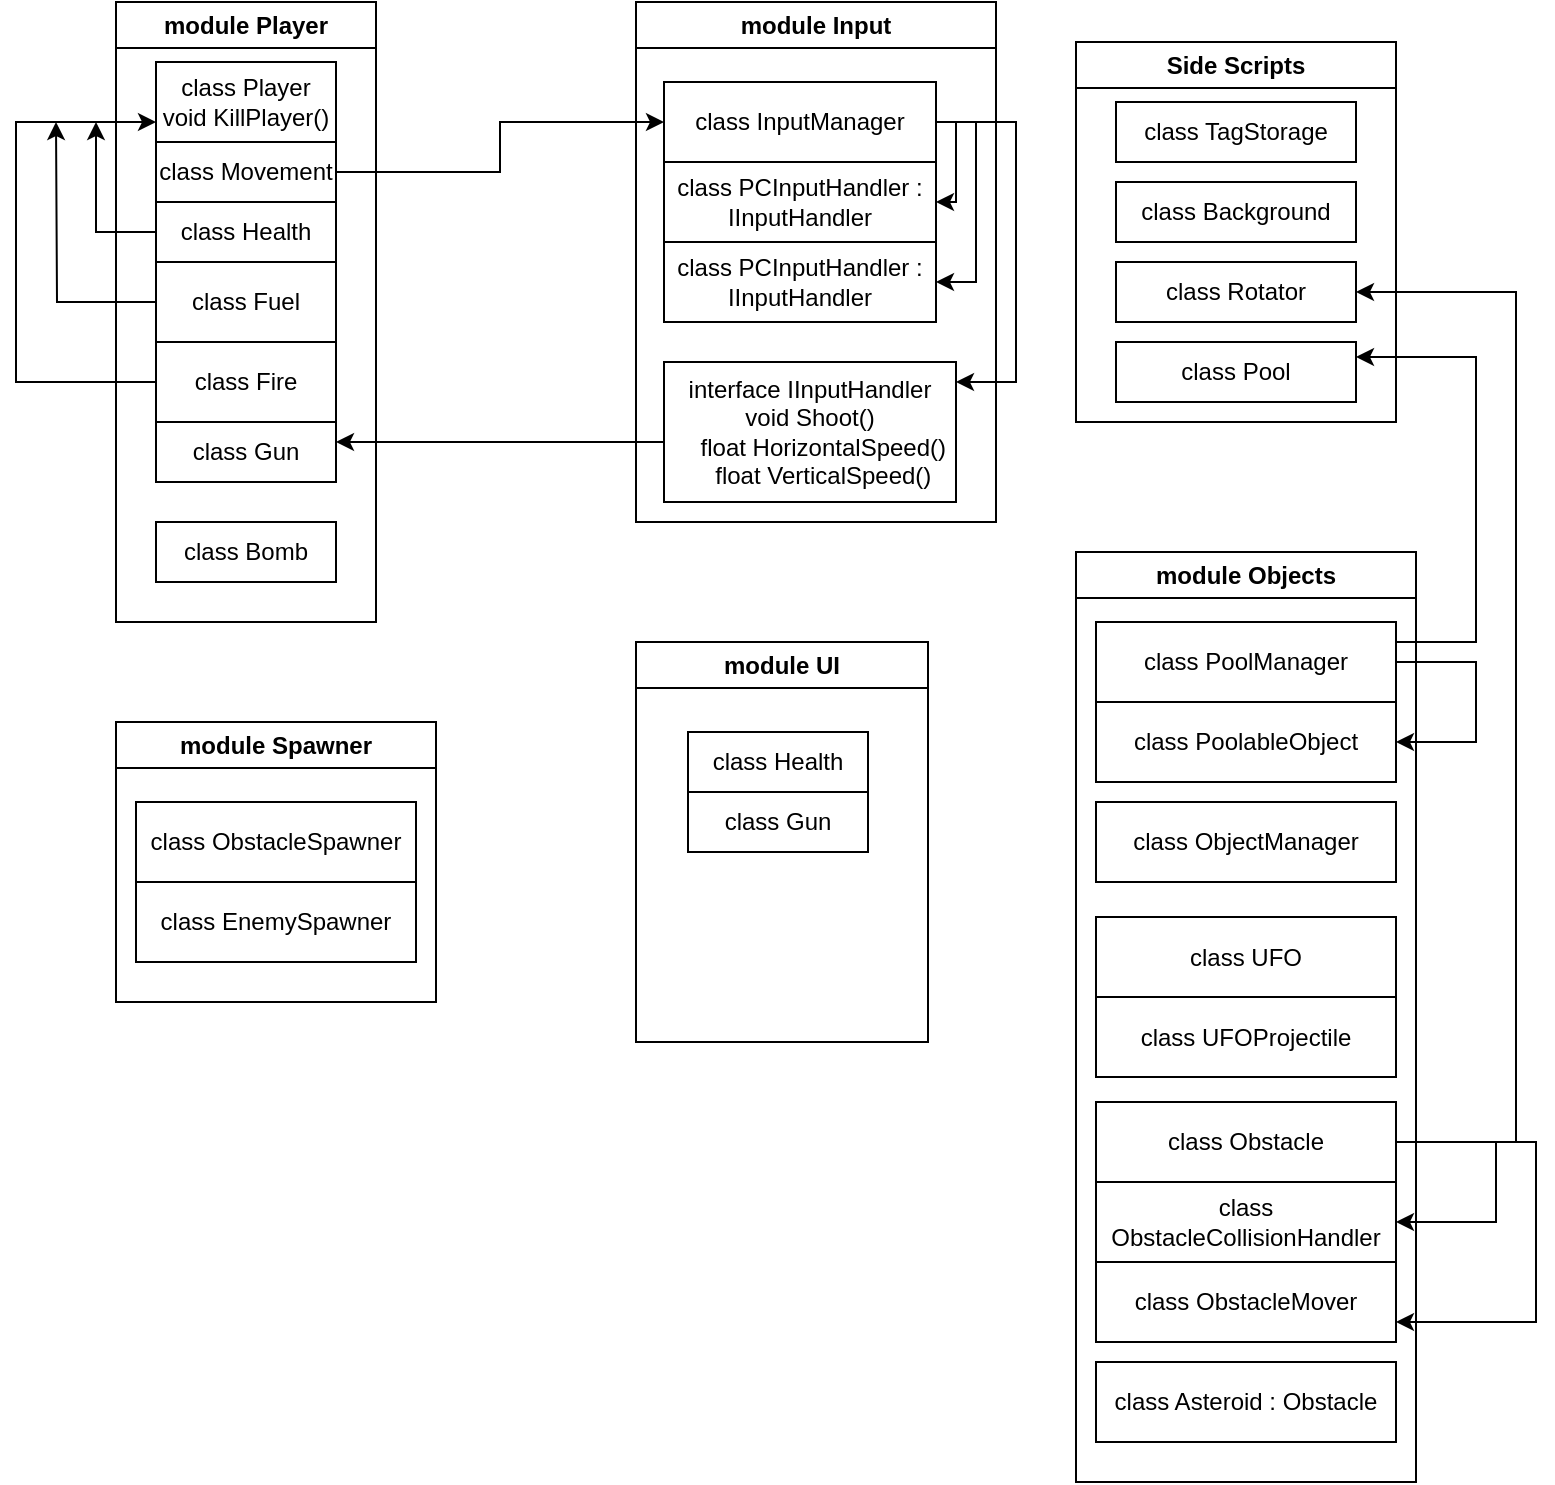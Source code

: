 <mxfile version="21.7.2" type="device">
  <diagram name="Страница — 1" id="xIHzZWK0bw2Ru02BTdqz">
    <mxGraphModel dx="1313" dy="678" grid="1" gridSize="10" guides="1" tooltips="1" connect="1" arrows="1" fold="1" page="1" pageScale="1" pageWidth="827" pageHeight="1169" math="0" shadow="0">
      <root>
        <mxCell id="0" />
        <mxCell id="1" parent="0" />
        <mxCell id="6rtu0sULZkxl0jV3cqLl-7" value="module Player" style="swimlane;whiteSpace=wrap;html=1;" vertex="1" parent="1">
          <mxGeometry x="80" y="60" width="130" height="310" as="geometry">
            <mxRectangle x="70" y="140" width="120" height="30" as="alternateBounds" />
          </mxGeometry>
        </mxCell>
        <mxCell id="6rtu0sULZkxl0jV3cqLl-11" value="class Player&lt;br&gt;void KillPlayer()" style="rounded=0;whiteSpace=wrap;html=1;" vertex="1" parent="6rtu0sULZkxl0jV3cqLl-7">
          <mxGeometry x="20" y="30" width="90" height="40" as="geometry" />
        </mxCell>
        <mxCell id="6rtu0sULZkxl0jV3cqLl-12" value="class Movement" style="rounded=0;whiteSpace=wrap;html=1;" vertex="1" parent="6rtu0sULZkxl0jV3cqLl-7">
          <mxGeometry x="20" y="70" width="90" height="30" as="geometry" />
        </mxCell>
        <mxCell id="6rtu0sULZkxl0jV3cqLl-16" style="edgeStyle=orthogonalEdgeStyle;rounded=0;orthogonalLoop=1;jettySize=auto;html=1;" edge="1" parent="6rtu0sULZkxl0jV3cqLl-7" source="6rtu0sULZkxl0jV3cqLl-14">
          <mxGeometry relative="1" as="geometry">
            <mxPoint x="-10" y="60" as="targetPoint" />
            <Array as="points">
              <mxPoint x="-10" y="115" />
              <mxPoint x="-10" y="60" />
            </Array>
          </mxGeometry>
        </mxCell>
        <mxCell id="6rtu0sULZkxl0jV3cqLl-14" value="class Health" style="rounded=0;whiteSpace=wrap;html=1;" vertex="1" parent="6rtu0sULZkxl0jV3cqLl-7">
          <mxGeometry x="20" y="100" width="90" height="30" as="geometry" />
        </mxCell>
        <mxCell id="6rtu0sULZkxl0jV3cqLl-23" style="edgeStyle=orthogonalEdgeStyle;rounded=0;orthogonalLoop=1;jettySize=auto;html=1;" edge="1" parent="6rtu0sULZkxl0jV3cqLl-7" source="6rtu0sULZkxl0jV3cqLl-17">
          <mxGeometry relative="1" as="geometry">
            <mxPoint x="-30" y="60" as="targetPoint" />
          </mxGeometry>
        </mxCell>
        <mxCell id="6rtu0sULZkxl0jV3cqLl-17" value="class Fuel" style="rounded=0;whiteSpace=wrap;html=1;" vertex="1" parent="6rtu0sULZkxl0jV3cqLl-7">
          <mxGeometry x="20" y="130" width="90" height="40" as="geometry" />
        </mxCell>
        <mxCell id="6rtu0sULZkxl0jV3cqLl-21" style="edgeStyle=orthogonalEdgeStyle;rounded=0;orthogonalLoop=1;jettySize=auto;html=1;entryX=0;entryY=0.75;entryDx=0;entryDy=0;" edge="1" parent="6rtu0sULZkxl0jV3cqLl-7" source="6rtu0sULZkxl0jV3cqLl-20" target="6rtu0sULZkxl0jV3cqLl-11">
          <mxGeometry relative="1" as="geometry">
            <Array as="points">
              <mxPoint x="-50" y="190" />
              <mxPoint x="-50" y="60" />
            </Array>
          </mxGeometry>
        </mxCell>
        <mxCell id="6rtu0sULZkxl0jV3cqLl-20" value="class Fire" style="rounded=0;whiteSpace=wrap;html=1;" vertex="1" parent="6rtu0sULZkxl0jV3cqLl-7">
          <mxGeometry x="20" y="170" width="90" height="40" as="geometry" />
        </mxCell>
        <mxCell id="6rtu0sULZkxl0jV3cqLl-24" value="class Gun" style="rounded=0;whiteSpace=wrap;html=1;" vertex="1" parent="6rtu0sULZkxl0jV3cqLl-7">
          <mxGeometry x="20" y="210" width="90" height="30" as="geometry" />
        </mxCell>
        <mxCell id="6rtu0sULZkxl0jV3cqLl-25" value="class Bomb" style="rounded=0;whiteSpace=wrap;html=1;" vertex="1" parent="6rtu0sULZkxl0jV3cqLl-7">
          <mxGeometry x="20" y="260" width="90" height="30" as="geometry" />
        </mxCell>
        <mxCell id="6rtu0sULZkxl0jV3cqLl-26" value="module Input" style="swimlane;whiteSpace=wrap;html=1;" vertex="1" parent="1">
          <mxGeometry x="340" y="60" width="180" height="260" as="geometry" />
        </mxCell>
        <mxCell id="6rtu0sULZkxl0jV3cqLl-31" style="edgeStyle=orthogonalEdgeStyle;rounded=0;orthogonalLoop=1;jettySize=auto;html=1;" edge="1" parent="6rtu0sULZkxl0jV3cqLl-26" source="6rtu0sULZkxl0jV3cqLl-27" target="6rtu0sULZkxl0jV3cqLl-30">
          <mxGeometry relative="1" as="geometry">
            <Array as="points">
              <mxPoint x="190" y="60" />
              <mxPoint x="190" y="190" />
            </Array>
          </mxGeometry>
        </mxCell>
        <mxCell id="6rtu0sULZkxl0jV3cqLl-35" style="edgeStyle=orthogonalEdgeStyle;rounded=0;orthogonalLoop=1;jettySize=auto;html=1;entryX=1;entryY=0.5;entryDx=0;entryDy=0;" edge="1" parent="6rtu0sULZkxl0jV3cqLl-26" source="6rtu0sULZkxl0jV3cqLl-27" target="6rtu0sULZkxl0jV3cqLl-28">
          <mxGeometry relative="1" as="geometry">
            <mxPoint x="160" y="100" as="targetPoint" />
            <Array as="points">
              <mxPoint x="160" y="60" />
              <mxPoint x="160" y="100" />
            </Array>
          </mxGeometry>
        </mxCell>
        <mxCell id="6rtu0sULZkxl0jV3cqLl-36" style="edgeStyle=orthogonalEdgeStyle;rounded=0;orthogonalLoop=1;jettySize=auto;html=1;entryX=1;entryY=0.5;entryDx=0;entryDy=0;" edge="1" parent="6rtu0sULZkxl0jV3cqLl-26" source="6rtu0sULZkxl0jV3cqLl-27" target="6rtu0sULZkxl0jV3cqLl-29">
          <mxGeometry relative="1" as="geometry">
            <mxPoint x="170" y="140" as="targetPoint" />
            <Array as="points">
              <mxPoint x="170" y="60" />
              <mxPoint x="170" y="140" />
            </Array>
          </mxGeometry>
        </mxCell>
        <mxCell id="6rtu0sULZkxl0jV3cqLl-27" value="class InputManager" style="rounded=0;whiteSpace=wrap;html=1;" vertex="1" parent="6rtu0sULZkxl0jV3cqLl-26">
          <mxGeometry x="14" y="40" width="136" height="40" as="geometry" />
        </mxCell>
        <mxCell id="6rtu0sULZkxl0jV3cqLl-28" value="class PCInputHandler : IInputHandler" style="rounded=0;whiteSpace=wrap;html=1;" vertex="1" parent="6rtu0sULZkxl0jV3cqLl-26">
          <mxGeometry x="14" y="80" width="136" height="40" as="geometry" />
        </mxCell>
        <mxCell id="6rtu0sULZkxl0jV3cqLl-29" value="class PCInputHandler : IInputHandler" style="rounded=0;whiteSpace=wrap;html=1;" vertex="1" parent="6rtu0sULZkxl0jV3cqLl-26">
          <mxGeometry x="14" y="120" width="136" height="40" as="geometry" />
        </mxCell>
        <mxCell id="6rtu0sULZkxl0jV3cqLl-30" value="interface IInputHandler&lt;br&gt;&lt;div&gt;void Shoot()&lt;/div&gt;&lt;div&gt;&amp;nbsp; &amp;nbsp; float HorizontalSpeed()&lt;/div&gt;&lt;div&gt;&amp;nbsp; &amp;nbsp; float VerticalSpeed()&lt;/div&gt;" style="rounded=0;whiteSpace=wrap;html=1;" vertex="1" parent="6rtu0sULZkxl0jV3cqLl-26">
          <mxGeometry x="14" y="180" width="146" height="70" as="geometry" />
        </mxCell>
        <mxCell id="6rtu0sULZkxl0jV3cqLl-32" style="edgeStyle=orthogonalEdgeStyle;rounded=0;orthogonalLoop=1;jettySize=auto;html=1;" edge="1" parent="1" source="6rtu0sULZkxl0jV3cqLl-30">
          <mxGeometry relative="1" as="geometry">
            <mxPoint x="190" y="280" as="targetPoint" />
            <Array as="points">
              <mxPoint x="190" y="280" />
            </Array>
          </mxGeometry>
        </mxCell>
        <mxCell id="6rtu0sULZkxl0jV3cqLl-34" style="edgeStyle=orthogonalEdgeStyle;rounded=0;orthogonalLoop=1;jettySize=auto;html=1;entryX=0;entryY=0.5;entryDx=0;entryDy=0;" edge="1" parent="1" source="6rtu0sULZkxl0jV3cqLl-12" target="6rtu0sULZkxl0jV3cqLl-27">
          <mxGeometry relative="1" as="geometry" />
        </mxCell>
        <mxCell id="6rtu0sULZkxl0jV3cqLl-39" value="module Spawner" style="swimlane;whiteSpace=wrap;html=1;" vertex="1" parent="1">
          <mxGeometry x="80" y="420" width="160" height="140" as="geometry" />
        </mxCell>
        <mxCell id="6rtu0sULZkxl0jV3cqLl-40" value="class ObstacleSpawner" style="rounded=0;whiteSpace=wrap;html=1;" vertex="1" parent="6rtu0sULZkxl0jV3cqLl-39">
          <mxGeometry x="10" y="40" width="140" height="40" as="geometry" />
        </mxCell>
        <mxCell id="6rtu0sULZkxl0jV3cqLl-41" value="class EnemySpawner" style="rounded=0;whiteSpace=wrap;html=1;" vertex="1" parent="6rtu0sULZkxl0jV3cqLl-39">
          <mxGeometry x="10" y="80" width="140" height="40" as="geometry" />
        </mxCell>
        <mxCell id="6rtu0sULZkxl0jV3cqLl-42" value="module Objects" style="swimlane;whiteSpace=wrap;html=1;" vertex="1" parent="1">
          <mxGeometry x="560" y="335" width="170" height="465" as="geometry" />
        </mxCell>
        <mxCell id="6rtu0sULZkxl0jV3cqLl-49" style="edgeStyle=orthogonalEdgeStyle;rounded=0;orthogonalLoop=1;jettySize=auto;html=1;entryX=1;entryY=0.5;entryDx=0;entryDy=0;" edge="1" parent="6rtu0sULZkxl0jV3cqLl-42" source="6rtu0sULZkxl0jV3cqLl-46" target="6rtu0sULZkxl0jV3cqLl-47">
          <mxGeometry relative="1" as="geometry">
            <mxPoint x="170" y="95" as="targetPoint" />
            <Array as="points">
              <mxPoint x="200" y="55" />
              <mxPoint x="200" y="95" />
            </Array>
          </mxGeometry>
        </mxCell>
        <mxCell id="6rtu0sULZkxl0jV3cqLl-46" value="class PoolManager" style="rounded=0;whiteSpace=wrap;html=1;" vertex="1" parent="6rtu0sULZkxl0jV3cqLl-42">
          <mxGeometry x="10" y="35" width="150" height="40" as="geometry" />
        </mxCell>
        <mxCell id="6rtu0sULZkxl0jV3cqLl-47" value="class PoolableObject" style="rounded=0;whiteSpace=wrap;html=1;" vertex="1" parent="6rtu0sULZkxl0jV3cqLl-42">
          <mxGeometry x="10" y="75" width="150" height="40" as="geometry" />
        </mxCell>
        <mxCell id="6rtu0sULZkxl0jV3cqLl-50" value="class ObjectManager" style="rounded=0;whiteSpace=wrap;html=1;" vertex="1" parent="6rtu0sULZkxl0jV3cqLl-42">
          <mxGeometry x="10" y="125" width="150" height="40" as="geometry" />
        </mxCell>
        <mxCell id="6rtu0sULZkxl0jV3cqLl-52" value="class UFO" style="rounded=0;whiteSpace=wrap;html=1;" vertex="1" parent="6rtu0sULZkxl0jV3cqLl-42">
          <mxGeometry x="10" y="182.5" width="150" height="40" as="geometry" />
        </mxCell>
        <mxCell id="6rtu0sULZkxl0jV3cqLl-53" value="class UFOProjectile" style="rounded=0;whiteSpace=wrap;html=1;" vertex="1" parent="6rtu0sULZkxl0jV3cqLl-42">
          <mxGeometry x="10" y="222.5" width="150" height="40" as="geometry" />
        </mxCell>
        <mxCell id="6rtu0sULZkxl0jV3cqLl-58" style="edgeStyle=orthogonalEdgeStyle;rounded=0;orthogonalLoop=1;jettySize=auto;html=1;entryX=1;entryY=0.75;entryDx=0;entryDy=0;" edge="1" parent="6rtu0sULZkxl0jV3cqLl-42" source="6rtu0sULZkxl0jV3cqLl-54" target="6rtu0sULZkxl0jV3cqLl-56">
          <mxGeometry relative="1" as="geometry">
            <Array as="points">
              <mxPoint x="230" y="295" />
              <mxPoint x="230" y="385" />
            </Array>
          </mxGeometry>
        </mxCell>
        <mxCell id="6rtu0sULZkxl0jV3cqLl-59" style="edgeStyle=orthogonalEdgeStyle;rounded=0;orthogonalLoop=1;jettySize=auto;html=1;entryX=1;entryY=0.5;entryDx=0;entryDy=0;" edge="1" parent="6rtu0sULZkxl0jV3cqLl-42" source="6rtu0sULZkxl0jV3cqLl-54" target="6rtu0sULZkxl0jV3cqLl-55">
          <mxGeometry relative="1" as="geometry">
            <Array as="points">
              <mxPoint x="210" y="295" />
              <mxPoint x="210" y="335" />
            </Array>
          </mxGeometry>
        </mxCell>
        <mxCell id="6rtu0sULZkxl0jV3cqLl-54" value="class Obstacle" style="rounded=0;whiteSpace=wrap;html=1;" vertex="1" parent="6rtu0sULZkxl0jV3cqLl-42">
          <mxGeometry x="10" y="275" width="150" height="40" as="geometry" />
        </mxCell>
        <mxCell id="6rtu0sULZkxl0jV3cqLl-55" value="class ObstacleCollisionHandler" style="rounded=0;whiteSpace=wrap;html=1;" vertex="1" parent="6rtu0sULZkxl0jV3cqLl-42">
          <mxGeometry x="10" y="315" width="150" height="40" as="geometry" />
        </mxCell>
        <mxCell id="6rtu0sULZkxl0jV3cqLl-56" value="class ObstacleMover" style="rounded=0;whiteSpace=wrap;html=1;" vertex="1" parent="6rtu0sULZkxl0jV3cqLl-42">
          <mxGeometry x="10" y="355" width="150" height="40" as="geometry" />
        </mxCell>
        <mxCell id="6rtu0sULZkxl0jV3cqLl-57" value="class Asteroid : Obstacle" style="rounded=0;whiteSpace=wrap;html=1;" vertex="1" parent="6rtu0sULZkxl0jV3cqLl-42">
          <mxGeometry x="10" y="405" width="150" height="40" as="geometry" />
        </mxCell>
        <mxCell id="6rtu0sULZkxl0jV3cqLl-43" value="Side Scripts" style="swimlane;whiteSpace=wrap;html=1;" vertex="1" parent="1">
          <mxGeometry x="560" y="80" width="160" height="190" as="geometry" />
        </mxCell>
        <mxCell id="6rtu0sULZkxl0jV3cqLl-38" value="class TagStorage" style="rounded=0;whiteSpace=wrap;html=1;" vertex="1" parent="6rtu0sULZkxl0jV3cqLl-43">
          <mxGeometry x="20" y="30" width="120" height="30" as="geometry" />
        </mxCell>
        <mxCell id="6rtu0sULZkxl0jV3cqLl-37" value="class Background" style="rounded=0;whiteSpace=wrap;html=1;" vertex="1" parent="6rtu0sULZkxl0jV3cqLl-43">
          <mxGeometry x="20" y="70" width="120" height="30" as="geometry" />
        </mxCell>
        <mxCell id="6rtu0sULZkxl0jV3cqLl-44" value="class Rotator" style="rounded=0;whiteSpace=wrap;html=1;" vertex="1" parent="6rtu0sULZkxl0jV3cqLl-43">
          <mxGeometry x="20" y="110" width="120" height="30" as="geometry" />
        </mxCell>
        <mxCell id="6rtu0sULZkxl0jV3cqLl-45" value="class Pool" style="rounded=0;whiteSpace=wrap;html=1;" vertex="1" parent="6rtu0sULZkxl0jV3cqLl-43">
          <mxGeometry x="20" y="150" width="120" height="30" as="geometry" />
        </mxCell>
        <mxCell id="6rtu0sULZkxl0jV3cqLl-48" style="edgeStyle=orthogonalEdgeStyle;rounded=0;orthogonalLoop=1;jettySize=auto;html=1;entryX=1;entryY=0.25;entryDx=0;entryDy=0;" edge="1" parent="1" source="6rtu0sULZkxl0jV3cqLl-46" target="6rtu0sULZkxl0jV3cqLl-45">
          <mxGeometry relative="1" as="geometry">
            <mxPoint x="800" y="230" as="targetPoint" />
            <Array as="points">
              <mxPoint x="760" y="380" />
              <mxPoint x="760" y="238" />
            </Array>
          </mxGeometry>
        </mxCell>
        <mxCell id="6rtu0sULZkxl0jV3cqLl-60" style="edgeStyle=orthogonalEdgeStyle;rounded=0;orthogonalLoop=1;jettySize=auto;html=1;entryX=1;entryY=0.5;entryDx=0;entryDy=0;" edge="1" parent="1" source="6rtu0sULZkxl0jV3cqLl-54" target="6rtu0sULZkxl0jV3cqLl-44">
          <mxGeometry relative="1" as="geometry">
            <Array as="points">
              <mxPoint x="780" y="630" />
              <mxPoint x="780" y="205" />
            </Array>
          </mxGeometry>
        </mxCell>
        <mxCell id="6rtu0sULZkxl0jV3cqLl-61" value="module UI" style="swimlane;whiteSpace=wrap;html=1;" vertex="1" parent="1">
          <mxGeometry x="340" y="380" width="146" height="200" as="geometry" />
        </mxCell>
        <mxCell id="6rtu0sULZkxl0jV3cqLl-62" value="class Health" style="rounded=0;whiteSpace=wrap;html=1;" vertex="1" parent="6rtu0sULZkxl0jV3cqLl-61">
          <mxGeometry x="26" y="45" width="90" height="30" as="geometry" />
        </mxCell>
        <mxCell id="6rtu0sULZkxl0jV3cqLl-63" value="class Gun" style="rounded=0;whiteSpace=wrap;html=1;" vertex="1" parent="6rtu0sULZkxl0jV3cqLl-61">
          <mxGeometry x="26" y="75" width="90" height="30" as="geometry" />
        </mxCell>
      </root>
    </mxGraphModel>
  </diagram>
</mxfile>
